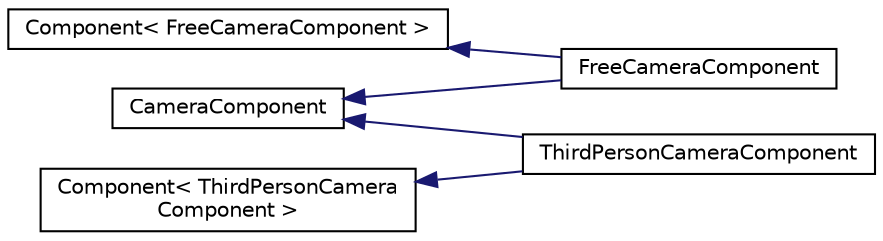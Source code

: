 digraph "Graphical Class Hierarchy"
{
  edge [fontname="Helvetica",fontsize="10",labelfontname="Helvetica",labelfontsize="10"];
  node [fontname="Helvetica",fontsize="10",shape=record];
  rankdir="LR";
  Node89 [label="CameraComponent",height=0.2,width=0.4,color="black", fillcolor="white", style="filled",URL="$struct_camera_component.html"];
  Node89 -> Node80 [dir="back",color="midnightblue",fontsize="10",style="solid",fontname="Helvetica"];
  Node80 [label="FreeCameraComponent",height=0.2,width=0.4,color="black", fillcolor="white", style="filled",URL="$struct_free_camera_component.html"];
  Node89 -> Node1 [dir="back",color="midnightblue",fontsize="10",style="solid",fontname="Helvetica"];
  Node1 [label="ThirdPersonCameraComponent",height=0.2,width=0.4,color="black", fillcolor="white", style="filled",URL="$struct_third_person_camera_component.html"];
  Node79 [label="Component\< FreeCameraComponent \>",height=0.2,width=0.4,color="black", fillcolor="white", style="filled",URL="$struct_component.html"];
  Node79 -> Node80 [dir="back",color="midnightblue",fontsize="10",style="solid",fontname="Helvetica"];
  Node0 [label="Component\< ThirdPersonCamera\lComponent \>",height=0.2,width=0.4,color="black", fillcolor="white", style="filled",URL="$struct_component.html"];
  Node0 -> Node1 [dir="back",color="midnightblue",fontsize="10",style="solid",fontname="Helvetica"];
}
